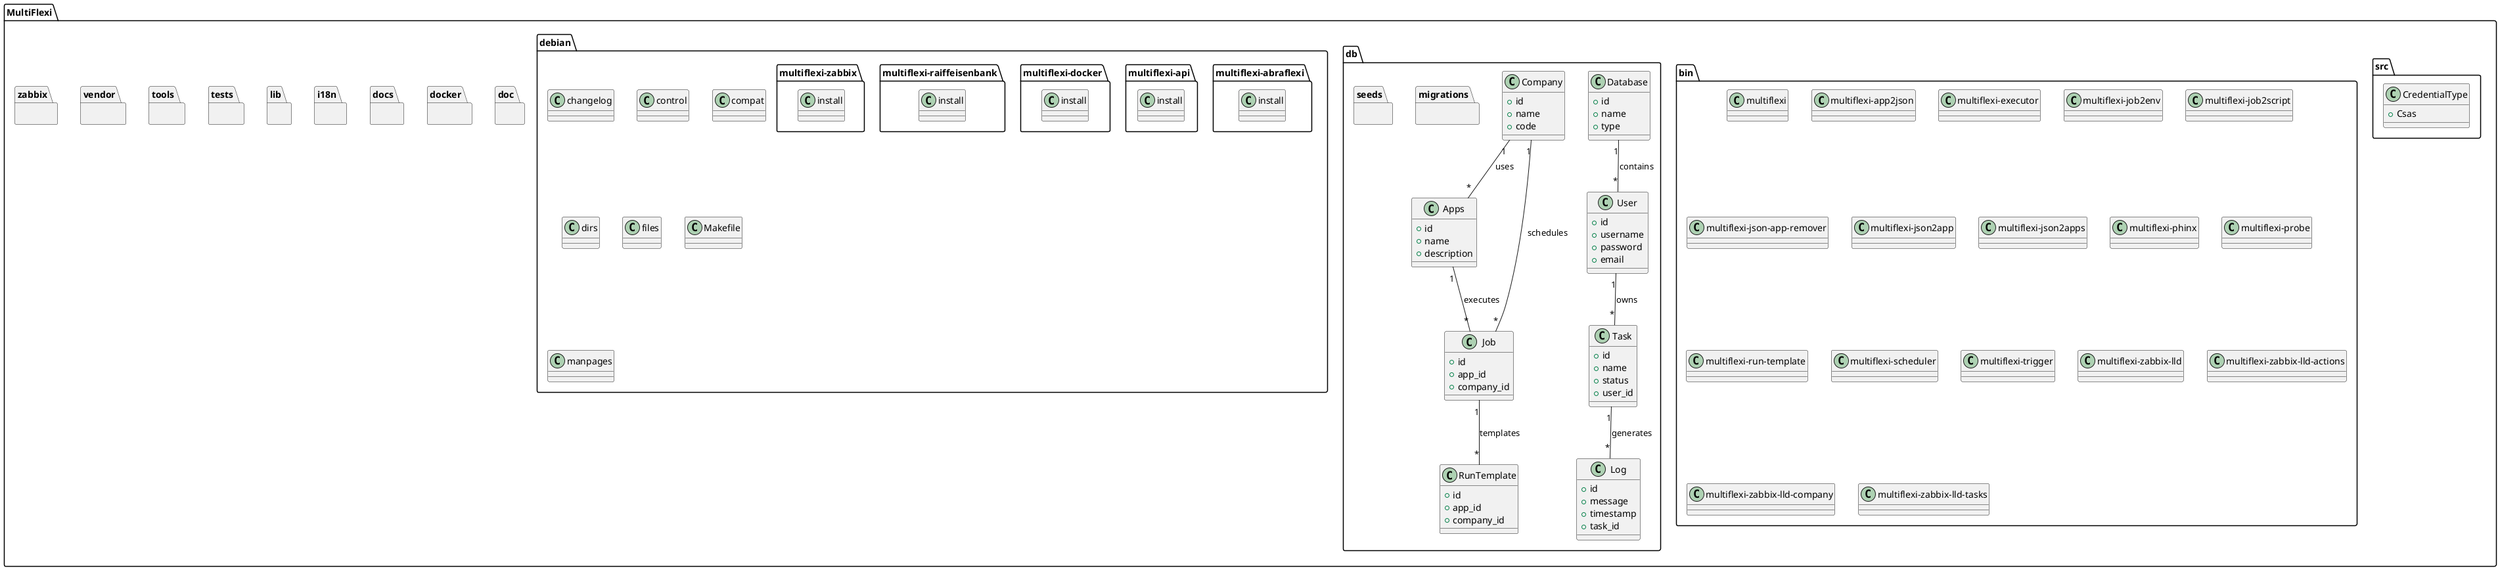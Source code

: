 @startuml
package "MultiFlexi" {
    package "src" {
        class "CredentialType" {
            +Csas
        }
    }
    package "bin" {
        class "multiflexi"
        class "multiflexi-app2json"
        class "multiflexi-executor"
        class "multiflexi-job2env"
        class "multiflexi-job2script"
        class "multiflexi-json-app-remover"
        class "multiflexi-json2app"
        class "multiflexi-json2apps"
        class "multiflexi-phinx"
        class "multiflexi-probe"
        class "multiflexi-run-template"
        class "multiflexi-scheduler"
        class "multiflexi-trigger"
        class "multiflexi-zabbix-lld"
        class "multiflexi-zabbix-lld-actions"
        class "multiflexi-zabbix-lld-company"
        class "multiflexi-zabbix-lld-tasks"
    }
    package "db" {
        package "migrations" {}
        package "seeds" {}
        class "Database" {
            +id
            +name
            +type
        }
        class "User" {
            +id
            +username
            +password
            +email
        }
        class "Task" {
            +id
            +name
            +status
            +user_id
        }
        class "Log" {
            +id
            +message
            +timestamp
            +task_id
        }
        Database "1" -- "*" User : contains
        User "1" -- "*" Task : owns
        Task "1" -- "*" Log : generates
        class "Company" {
            +id
            +name
            +code
        }
        class "Apps" {
            +id
            +name
            +description
        }
        class "Job" {
            +id
            +app_id
            +company_id
        }
        class "RunTemplate" {
            +id
            +app_id
            +company_id
        }
        Company "1" -- "*" Apps : uses
        Company "1" -- "*" Job : schedules
        Apps "1" -- "*" Job : executes
        Job "1" -- "*" RunTemplate : templates
    }
    package "debian" {
        class "changelog"
        class "control"
        class "compat"
        class "dirs"
        class "files"
        class "Makefile"
        class "manpages"
        class "multiflexi-abraflexi.install"
        class "multiflexi-api.install"
        class "multiflexi-docker.install"
        class "multiflexi-raiffeisenbank.install"
        class "multiflexi-zabbix.install"
    }
    package "doc" {}
    package "docker" {}
    package "docs" {}
    package "i18n" {}
    package "lib" {}
    package "tests" {}
    package "tools" {}
    package "vendor" {}
    package "zabbix" {}
}
@enduml

